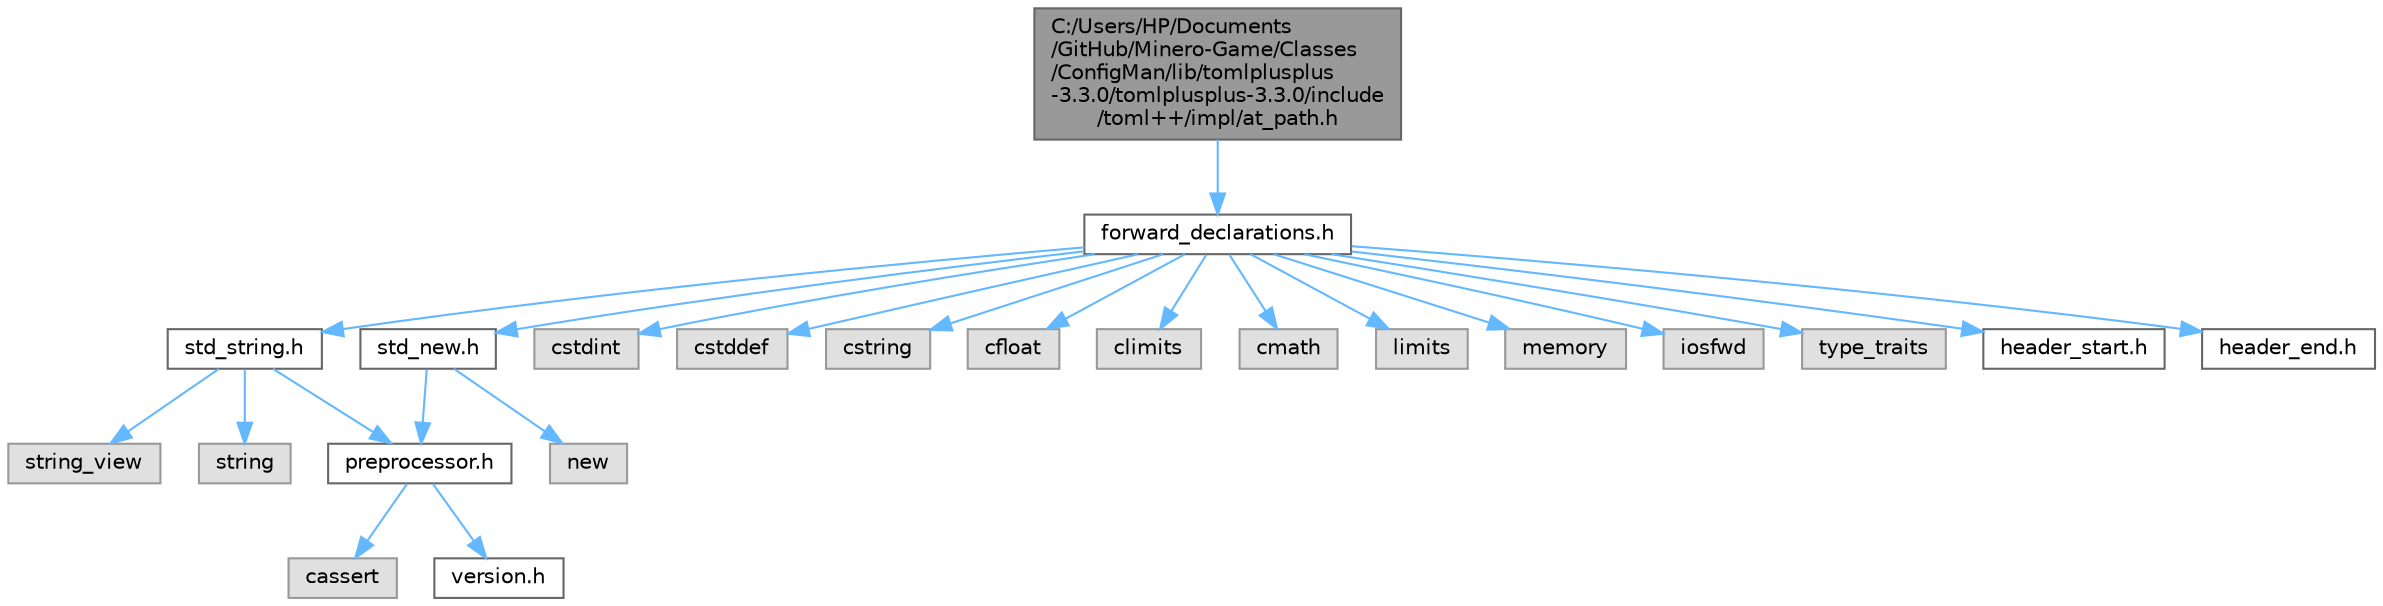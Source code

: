 digraph "C:/Users/HP/Documents/GitHub/Minero-Game/Classes/ConfigMan/lib/tomlplusplus-3.3.0/tomlplusplus-3.3.0/include/toml++/impl/at_path.h"
{
 // LATEX_PDF_SIZE
  bgcolor="transparent";
  edge [fontname=Helvetica,fontsize=10,labelfontname=Helvetica,labelfontsize=10];
  node [fontname=Helvetica,fontsize=10,shape=box,height=0.2,width=0.4];
  Node1 [id="Node000001",label="C:/Users/HP/Documents\l/GitHub/Minero-Game/Classes\l/ConfigMan/lib/tomlplusplus\l-3.3.0/tomlplusplus-3.3.0/include\l/toml++/impl/at_path.h",height=0.2,width=0.4,color="gray40", fillcolor="grey60", style="filled", fontcolor="black",tooltip=" "];
  Node1 -> Node2 [id="edge45_Node000001_Node000002",color="steelblue1",style="solid",tooltip=" "];
  Node2 [id="Node000002",label="forward_declarations.h",height=0.2,width=0.4,color="grey40", fillcolor="white", style="filled",URL="$forward__declarations_8h.html",tooltip=" "];
  Node2 -> Node3 [id="edge46_Node000002_Node000003",color="steelblue1",style="solid",tooltip=" "];
  Node3 [id="Node000003",label="std_string.h",height=0.2,width=0.4,color="grey40", fillcolor="white", style="filled",URL="$std__string_8h.html",tooltip=" "];
  Node3 -> Node4 [id="edge47_Node000003_Node000004",color="steelblue1",style="solid",tooltip=" "];
  Node4 [id="Node000004",label="preprocessor.h",height=0.2,width=0.4,color="grey40", fillcolor="white", style="filled",URL="$preprocessor_8h.html",tooltip=" "];
  Node4 -> Node5 [id="edge48_Node000004_Node000005",color="steelblue1",style="solid",tooltip=" "];
  Node5 [id="Node000005",label="cassert",height=0.2,width=0.4,color="grey60", fillcolor="#E0E0E0", style="filled",tooltip=" "];
  Node4 -> Node6 [id="edge49_Node000004_Node000006",color="steelblue1",style="solid",tooltip=" "];
  Node6 [id="Node000006",label="version.h",height=0.2,width=0.4,color="grey40", fillcolor="white", style="filled",URL="$version_8h.html",tooltip=" "];
  Node3 -> Node7 [id="edge50_Node000003_Node000007",color="steelblue1",style="solid",tooltip=" "];
  Node7 [id="Node000007",label="string_view",height=0.2,width=0.4,color="grey60", fillcolor="#E0E0E0", style="filled",tooltip=" "];
  Node3 -> Node8 [id="edge51_Node000003_Node000008",color="steelblue1",style="solid",tooltip=" "];
  Node8 [id="Node000008",label="string",height=0.2,width=0.4,color="grey60", fillcolor="#E0E0E0", style="filled",tooltip=" "];
  Node2 -> Node9 [id="edge52_Node000002_Node000009",color="steelblue1",style="solid",tooltip=" "];
  Node9 [id="Node000009",label="std_new.h",height=0.2,width=0.4,color="grey40", fillcolor="white", style="filled",URL="$std__new_8h.html",tooltip=" "];
  Node9 -> Node4 [id="edge53_Node000009_Node000004",color="steelblue1",style="solid",tooltip=" "];
  Node9 -> Node10 [id="edge54_Node000009_Node000010",color="steelblue1",style="solid",tooltip=" "];
  Node10 [id="Node000010",label="new",height=0.2,width=0.4,color="grey60", fillcolor="#E0E0E0", style="filled",tooltip=" "];
  Node2 -> Node11 [id="edge55_Node000002_Node000011",color="steelblue1",style="solid",tooltip=" "];
  Node11 [id="Node000011",label="cstdint",height=0.2,width=0.4,color="grey60", fillcolor="#E0E0E0", style="filled",tooltip=" "];
  Node2 -> Node12 [id="edge56_Node000002_Node000012",color="steelblue1",style="solid",tooltip=" "];
  Node12 [id="Node000012",label="cstddef",height=0.2,width=0.4,color="grey60", fillcolor="#E0E0E0", style="filled",tooltip=" "];
  Node2 -> Node13 [id="edge57_Node000002_Node000013",color="steelblue1",style="solid",tooltip=" "];
  Node13 [id="Node000013",label="cstring",height=0.2,width=0.4,color="grey60", fillcolor="#E0E0E0", style="filled",tooltip=" "];
  Node2 -> Node14 [id="edge58_Node000002_Node000014",color="steelblue1",style="solid",tooltip=" "];
  Node14 [id="Node000014",label="cfloat",height=0.2,width=0.4,color="grey60", fillcolor="#E0E0E0", style="filled",tooltip=" "];
  Node2 -> Node15 [id="edge59_Node000002_Node000015",color="steelblue1",style="solid",tooltip=" "];
  Node15 [id="Node000015",label="climits",height=0.2,width=0.4,color="grey60", fillcolor="#E0E0E0", style="filled",tooltip=" "];
  Node2 -> Node16 [id="edge60_Node000002_Node000016",color="steelblue1",style="solid",tooltip=" "];
  Node16 [id="Node000016",label="cmath",height=0.2,width=0.4,color="grey60", fillcolor="#E0E0E0", style="filled",tooltip=" "];
  Node2 -> Node17 [id="edge61_Node000002_Node000017",color="steelblue1",style="solid",tooltip=" "];
  Node17 [id="Node000017",label="limits",height=0.2,width=0.4,color="grey60", fillcolor="#E0E0E0", style="filled",tooltip=" "];
  Node2 -> Node18 [id="edge62_Node000002_Node000018",color="steelblue1",style="solid",tooltip=" "];
  Node18 [id="Node000018",label="memory",height=0.2,width=0.4,color="grey60", fillcolor="#E0E0E0", style="filled",tooltip=" "];
  Node2 -> Node19 [id="edge63_Node000002_Node000019",color="steelblue1",style="solid",tooltip=" "];
  Node19 [id="Node000019",label="iosfwd",height=0.2,width=0.4,color="grey60", fillcolor="#E0E0E0", style="filled",tooltip=" "];
  Node2 -> Node20 [id="edge64_Node000002_Node000020",color="steelblue1",style="solid",tooltip=" "];
  Node20 [id="Node000020",label="type_traits",height=0.2,width=0.4,color="grey60", fillcolor="#E0E0E0", style="filled",tooltip=" "];
  Node2 -> Node21 [id="edge65_Node000002_Node000021",color="steelblue1",style="solid",tooltip=" "];
  Node21 [id="Node000021",label="header_start.h",height=0.2,width=0.4,color="grey40", fillcolor="white", style="filled",URL="$header__start_8h.html",tooltip=" "];
  Node2 -> Node22 [id="edge66_Node000002_Node000022",color="steelblue1",style="solid",tooltip=" "];
  Node22 [id="Node000022",label="header_end.h",height=0.2,width=0.4,color="grey40", fillcolor="white", style="filled",URL="$header__end_8h.html",tooltip=" "];
}

